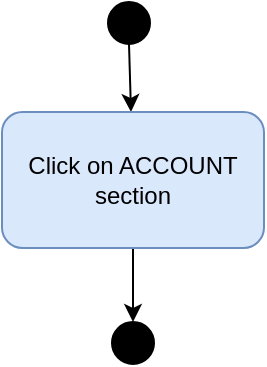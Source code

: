 <mxfile version="14.4.8" type="github">
  <diagram id="3UVc39wzum47xzCii4HW" name="Page-1">
    <mxGraphModel dx="-454" dy="677" grid="1" gridSize="10" guides="1" tooltips="1" connect="1" arrows="1" fold="1" page="1" pageScale="1" pageWidth="827" pageHeight="1169" math="0" shadow="0">
      <root>
        <mxCell id="0" />
        <mxCell id="1" parent="0" />
        <mxCell id="X5NolyuZc9z4tKx-iRCm-1" value="" style="ellipse;whiteSpace=wrap;html=1;aspect=fixed;fillColor=#000000;" vertex="1" parent="1">
          <mxGeometry x="1356" y="80" width="21" height="21" as="geometry" />
        </mxCell>
        <mxCell id="X5NolyuZc9z4tKx-iRCm-2" value="" style="endArrow=classic;html=1;exitX=0.5;exitY=1;exitDx=0;exitDy=0;" edge="1" parent="1" source="X5NolyuZc9z4tKx-iRCm-1" target="X5NolyuZc9z4tKx-iRCm-4">
          <mxGeometry width="50" height="50" relative="1" as="geometry">
            <mxPoint x="1079" y="286" as="sourcePoint" />
            <mxPoint x="1367" y="187" as="targetPoint" />
          </mxGeometry>
        </mxCell>
        <mxCell id="X5NolyuZc9z4tKx-iRCm-3" style="edgeStyle=orthogonalEdgeStyle;rounded=0;orthogonalLoop=1;jettySize=auto;html=1;entryX=0.5;entryY=0;entryDx=0;entryDy=0;" edge="1" parent="1" source="X5NolyuZc9z4tKx-iRCm-4" target="X5NolyuZc9z4tKx-iRCm-5">
          <mxGeometry relative="1" as="geometry" />
        </mxCell>
        <mxCell id="X5NolyuZc9z4tKx-iRCm-4" value="Click on ACCOUNT section" style="rounded=1;whiteSpace=wrap;html=1;fillColor=#dae8fc;strokeColor=#6c8ebf;" vertex="1" parent="1">
          <mxGeometry x="1303" y="135" width="131" height="68" as="geometry" />
        </mxCell>
        <mxCell id="X5NolyuZc9z4tKx-iRCm-5" value="" style="ellipse;whiteSpace=wrap;html=1;aspect=fixed;fillColor=#000000;" vertex="1" parent="1">
          <mxGeometry x="1358" y="240" width="21" height="21" as="geometry" />
        </mxCell>
      </root>
    </mxGraphModel>
  </diagram>
</mxfile>
